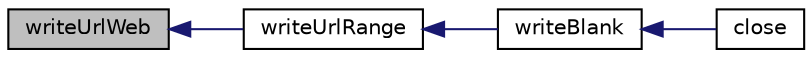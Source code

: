 digraph "writeUrlWeb"
{
  edge [fontname="Helvetica",fontsize="10",labelfontname="Helvetica",labelfontsize="10"];
  node [fontname="Helvetica",fontsize="10",shape=record];
  rankdir="LR";
  Node121 [label="writeUrlWeb",height=0.2,width=0.4,color="black", fillcolor="grey75", style="filled", fontcolor="black"];
  Node121 -> Node122 [dir="back",color="midnightblue",fontsize="10",style="solid",fontname="Helvetica"];
  Node122 [label="writeUrlRange",height=0.2,width=0.4,color="black", fillcolor="white", style="filled",URL="$class_p_h_p_excel___writer___excel5___worksheet.html#a28135390c214c0a8d35116149d82d1ec"];
  Node122 -> Node123 [dir="back",color="midnightblue",fontsize="10",style="solid",fontname="Helvetica"];
  Node123 [label="writeBlank",height=0.2,width=0.4,color="black", fillcolor="white", style="filled",URL="$class_p_h_p_excel___writer___excel5___worksheet.html#a3a7ae50c1e55da42b92c09b85530bbac"];
  Node123 -> Node124 [dir="back",color="midnightblue",fontsize="10",style="solid",fontname="Helvetica"];
  Node124 [label="close",height=0.2,width=0.4,color="black", fillcolor="white", style="filled",URL="$class_p_h_p_excel___writer___excel5___worksheet.html#aa69c8bf1f1dcf4e72552efff1fe3e87e"];
}
